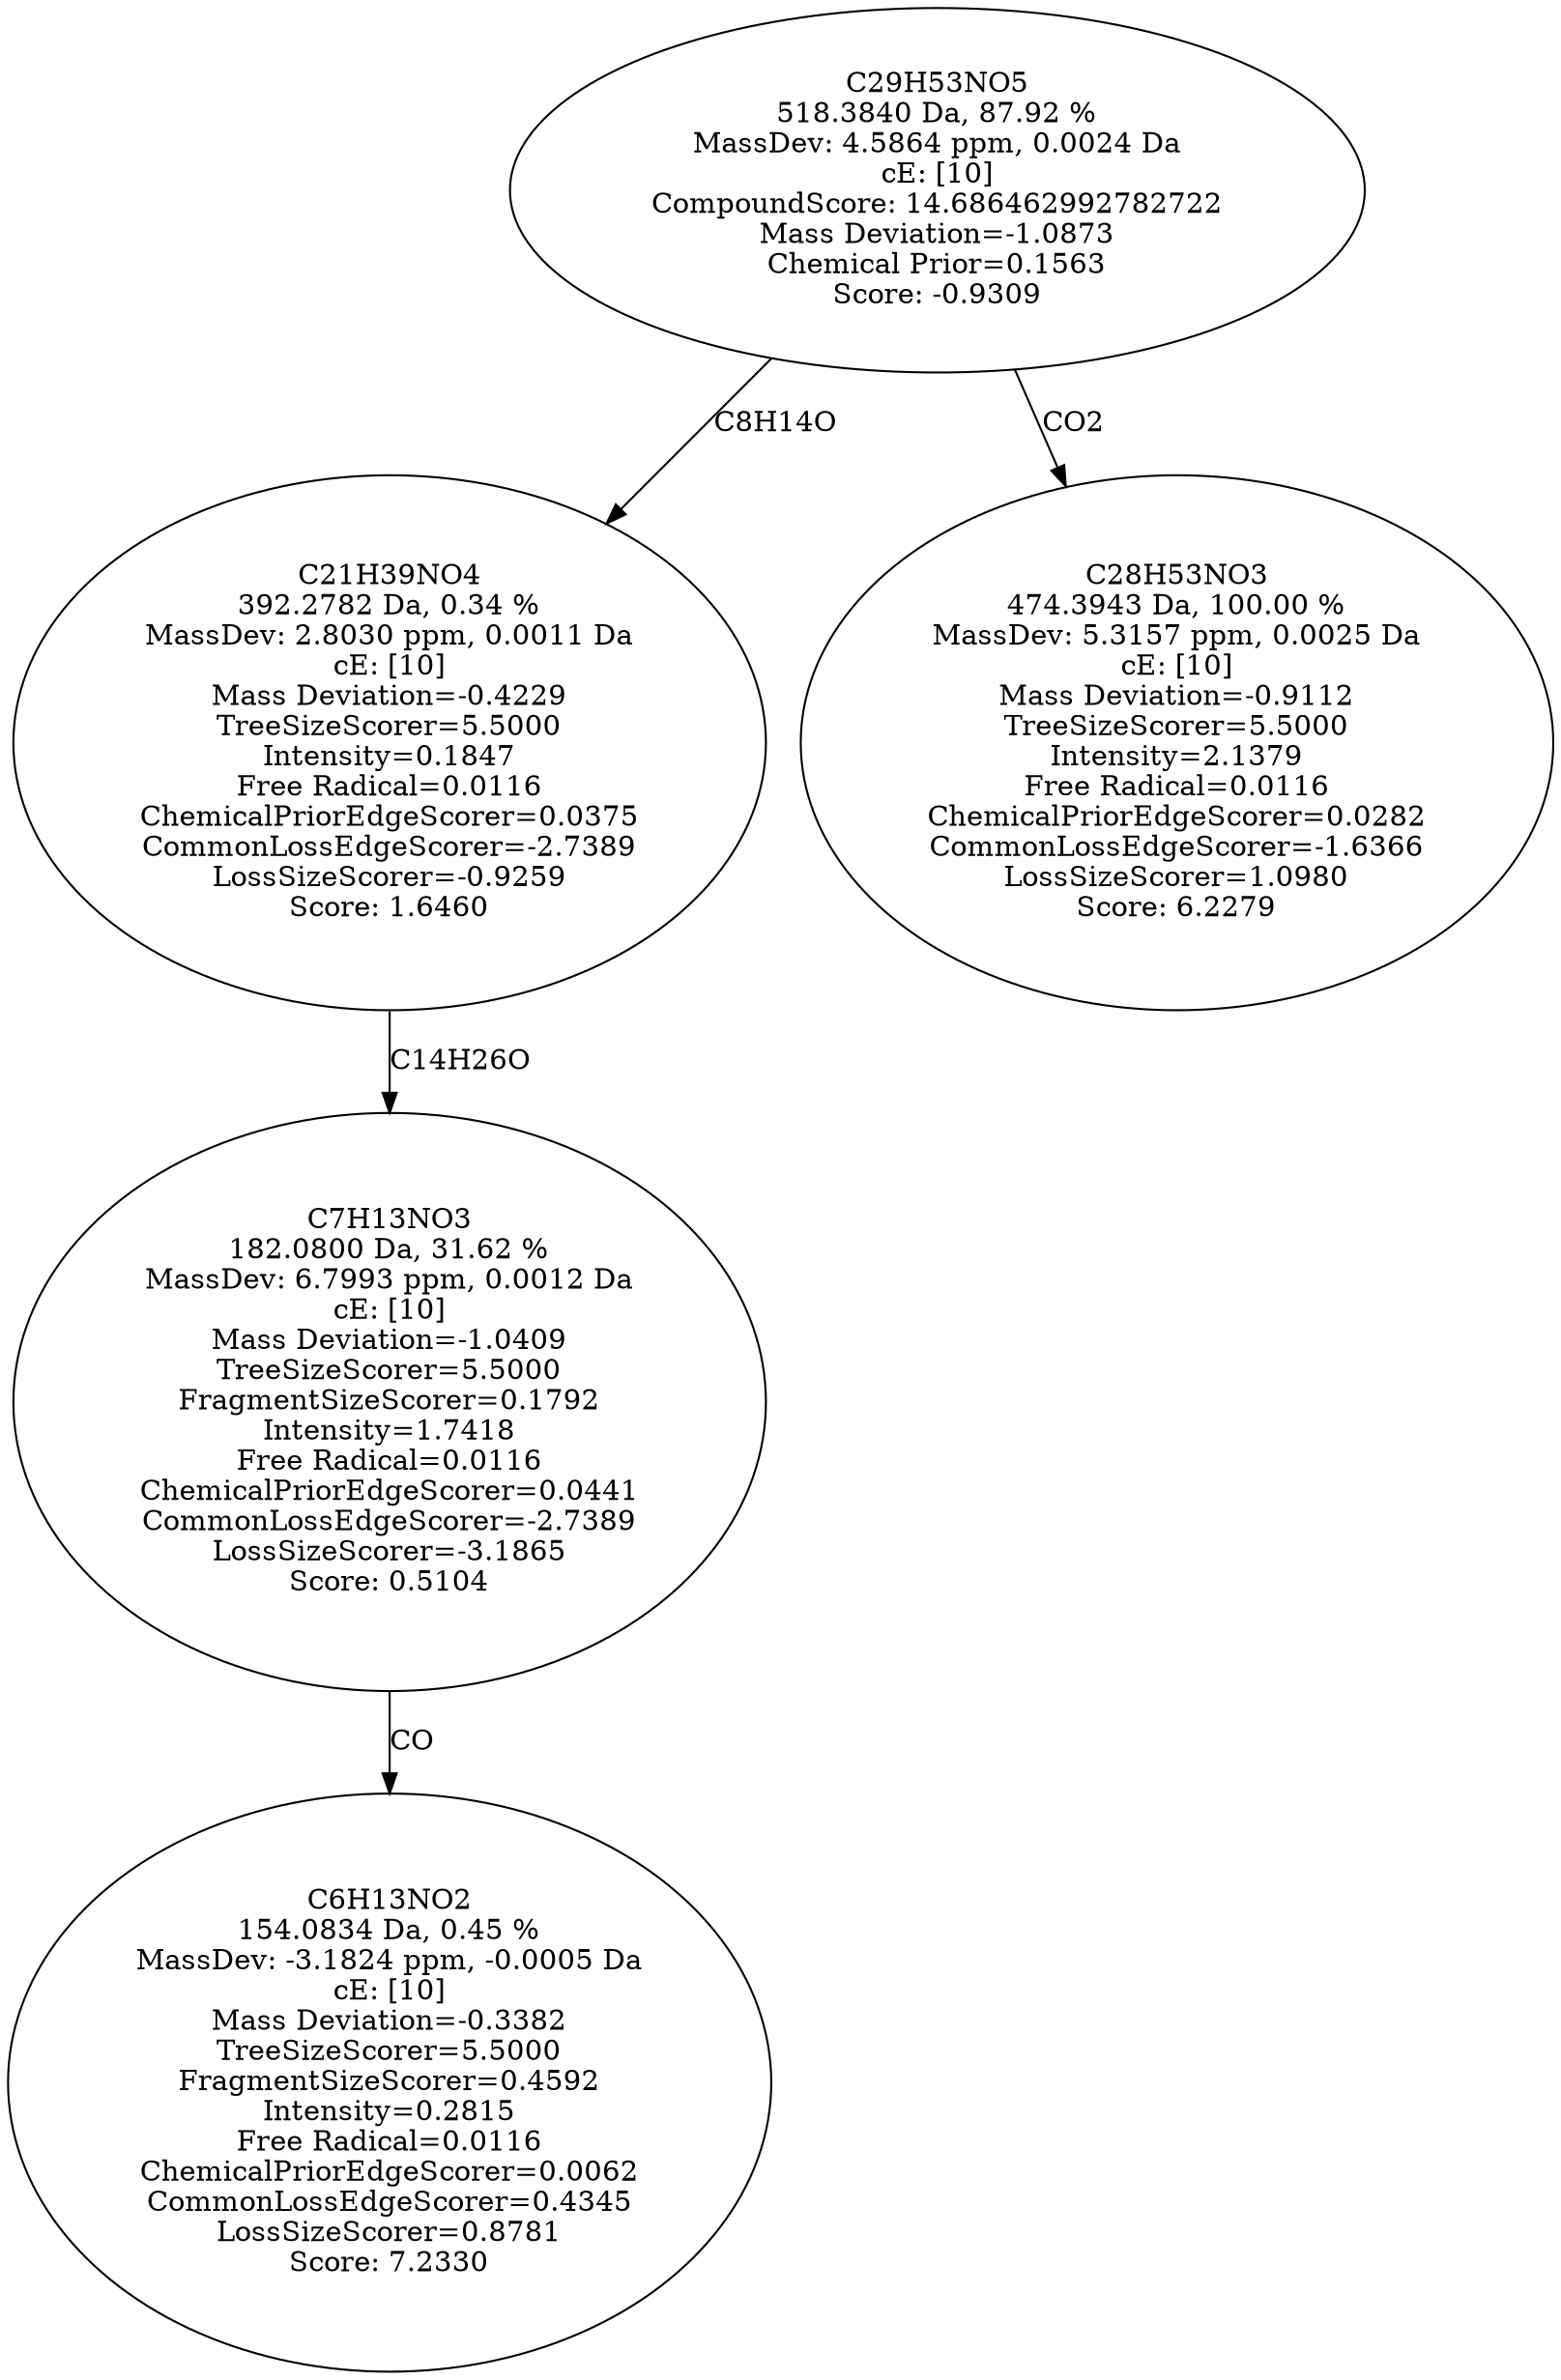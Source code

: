 strict digraph {
v1 [label="C6H13NO2\n154.0834 Da, 0.45 %\nMassDev: -3.1824 ppm, -0.0005 Da\ncE: [10]\nMass Deviation=-0.3382\nTreeSizeScorer=5.5000\nFragmentSizeScorer=0.4592\nIntensity=0.2815\nFree Radical=0.0116\nChemicalPriorEdgeScorer=0.0062\nCommonLossEdgeScorer=0.4345\nLossSizeScorer=0.8781\nScore: 7.2330"];
v2 [label="C7H13NO3\n182.0800 Da, 31.62 %\nMassDev: 6.7993 ppm, 0.0012 Da\ncE: [10]\nMass Deviation=-1.0409\nTreeSizeScorer=5.5000\nFragmentSizeScorer=0.1792\nIntensity=1.7418\nFree Radical=0.0116\nChemicalPriorEdgeScorer=0.0441\nCommonLossEdgeScorer=-2.7389\nLossSizeScorer=-3.1865\nScore: 0.5104"];
v3 [label="C21H39NO4\n392.2782 Da, 0.34 %\nMassDev: 2.8030 ppm, 0.0011 Da\ncE: [10]\nMass Deviation=-0.4229\nTreeSizeScorer=5.5000\nIntensity=0.1847\nFree Radical=0.0116\nChemicalPriorEdgeScorer=0.0375\nCommonLossEdgeScorer=-2.7389\nLossSizeScorer=-0.9259\nScore: 1.6460"];
v4 [label="C28H53NO3\n474.3943 Da, 100.00 %\nMassDev: 5.3157 ppm, 0.0025 Da\ncE: [10]\nMass Deviation=-0.9112\nTreeSizeScorer=5.5000\nIntensity=2.1379\nFree Radical=0.0116\nChemicalPriorEdgeScorer=0.0282\nCommonLossEdgeScorer=-1.6366\nLossSizeScorer=1.0980\nScore: 6.2279"];
v5 [label="C29H53NO5\n518.3840 Da, 87.92 %\nMassDev: 4.5864 ppm, 0.0024 Da\ncE: [10]\nCompoundScore: 14.686462992782722\nMass Deviation=-1.0873\nChemical Prior=0.1563\nScore: -0.9309"];
v2 -> v1 [label="CO"];
v3 -> v2 [label="C14H26O"];
v5 -> v3 [label="C8H14O"];
v5 -> v4 [label="CO2"];
}